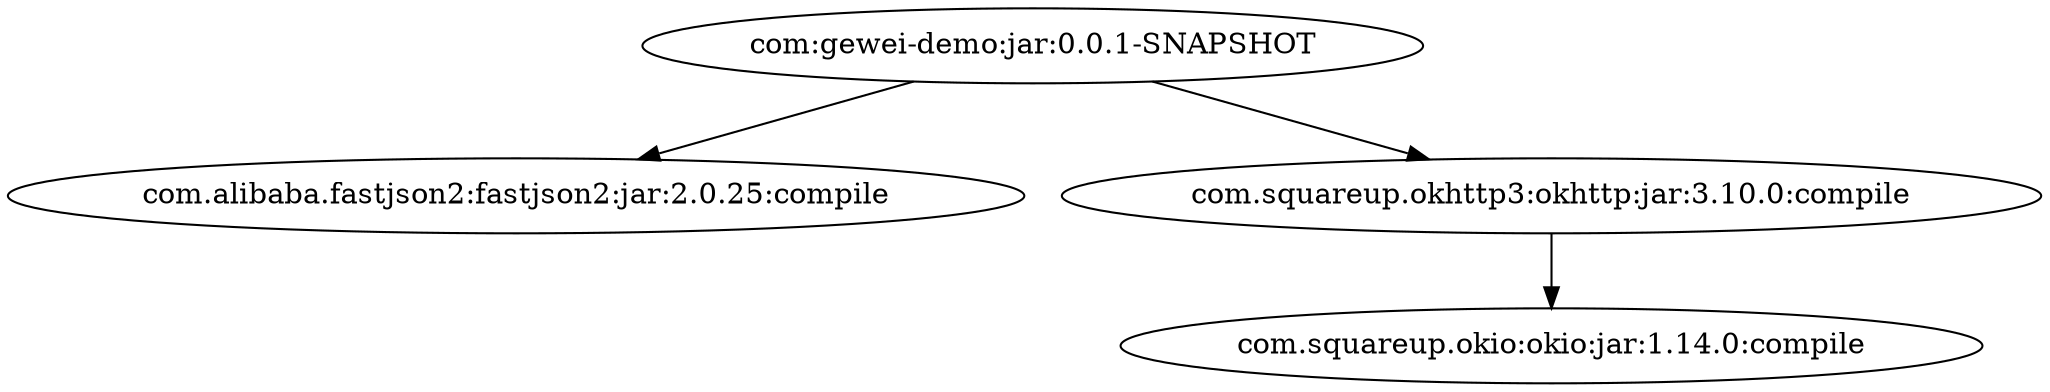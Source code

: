 digraph Devo919__Gewechat {
	"com:gewei-demo:jar:0.0.1-SNAPSHOT" -> "com.alibaba.fastjson2:fastjson2:jar:2.0.25:compile" ; 
	"com:gewei-demo:jar:0.0.1-SNAPSHOT" -> "com.squareup.okhttp3:okhttp:jar:3.10.0:compile" ; 
	"com.squareup.okhttp3:okhttp:jar:3.10.0:compile" -> "com.squareup.okio:okio:jar:1.14.0:compile" ; 
}
